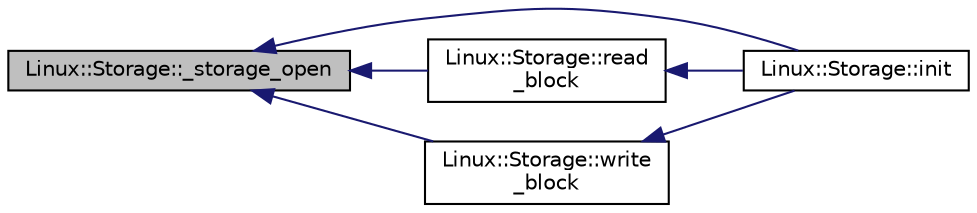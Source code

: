 digraph "Linux::Storage::_storage_open"
{
 // INTERACTIVE_SVG=YES
  edge [fontname="Helvetica",fontsize="10",labelfontname="Helvetica",labelfontsize="10"];
  node [fontname="Helvetica",fontsize="10",shape=record];
  rankdir="LR";
  Node1 [label="Linux::Storage::_storage_open",height=0.2,width=0.4,color="black", fillcolor="grey75", style="filled", fontcolor="black"];
  Node1 -> Node2 [dir="back",color="midnightblue",fontsize="10",style="solid",fontname="Helvetica"];
  Node2 [label="Linux::Storage::init",height=0.2,width=0.4,color="black", fillcolor="white", style="filled",URL="$classLinux_1_1Storage.html#a86b63d2045d0e5337273e21a46aae39c"];
  Node1 -> Node3 [dir="back",color="midnightblue",fontsize="10",style="solid",fontname="Helvetica"];
  Node3 [label="Linux::Storage::read\l_block",height=0.2,width=0.4,color="black", fillcolor="white", style="filled",URL="$classLinux_1_1Storage.html#a61138ade2a50e5731b493f84e7316879"];
  Node3 -> Node2 [dir="back",color="midnightblue",fontsize="10",style="solid",fontname="Helvetica"];
  Node1 -> Node4 [dir="back",color="midnightblue",fontsize="10",style="solid",fontname="Helvetica"];
  Node4 [label="Linux::Storage::write\l_block",height=0.2,width=0.4,color="black", fillcolor="white", style="filled",URL="$classLinux_1_1Storage.html#a353a4b0d50191bb04405a1f62b0cbe7b"];
  Node4 -> Node2 [dir="back",color="midnightblue",fontsize="10",style="solid",fontname="Helvetica"];
}

